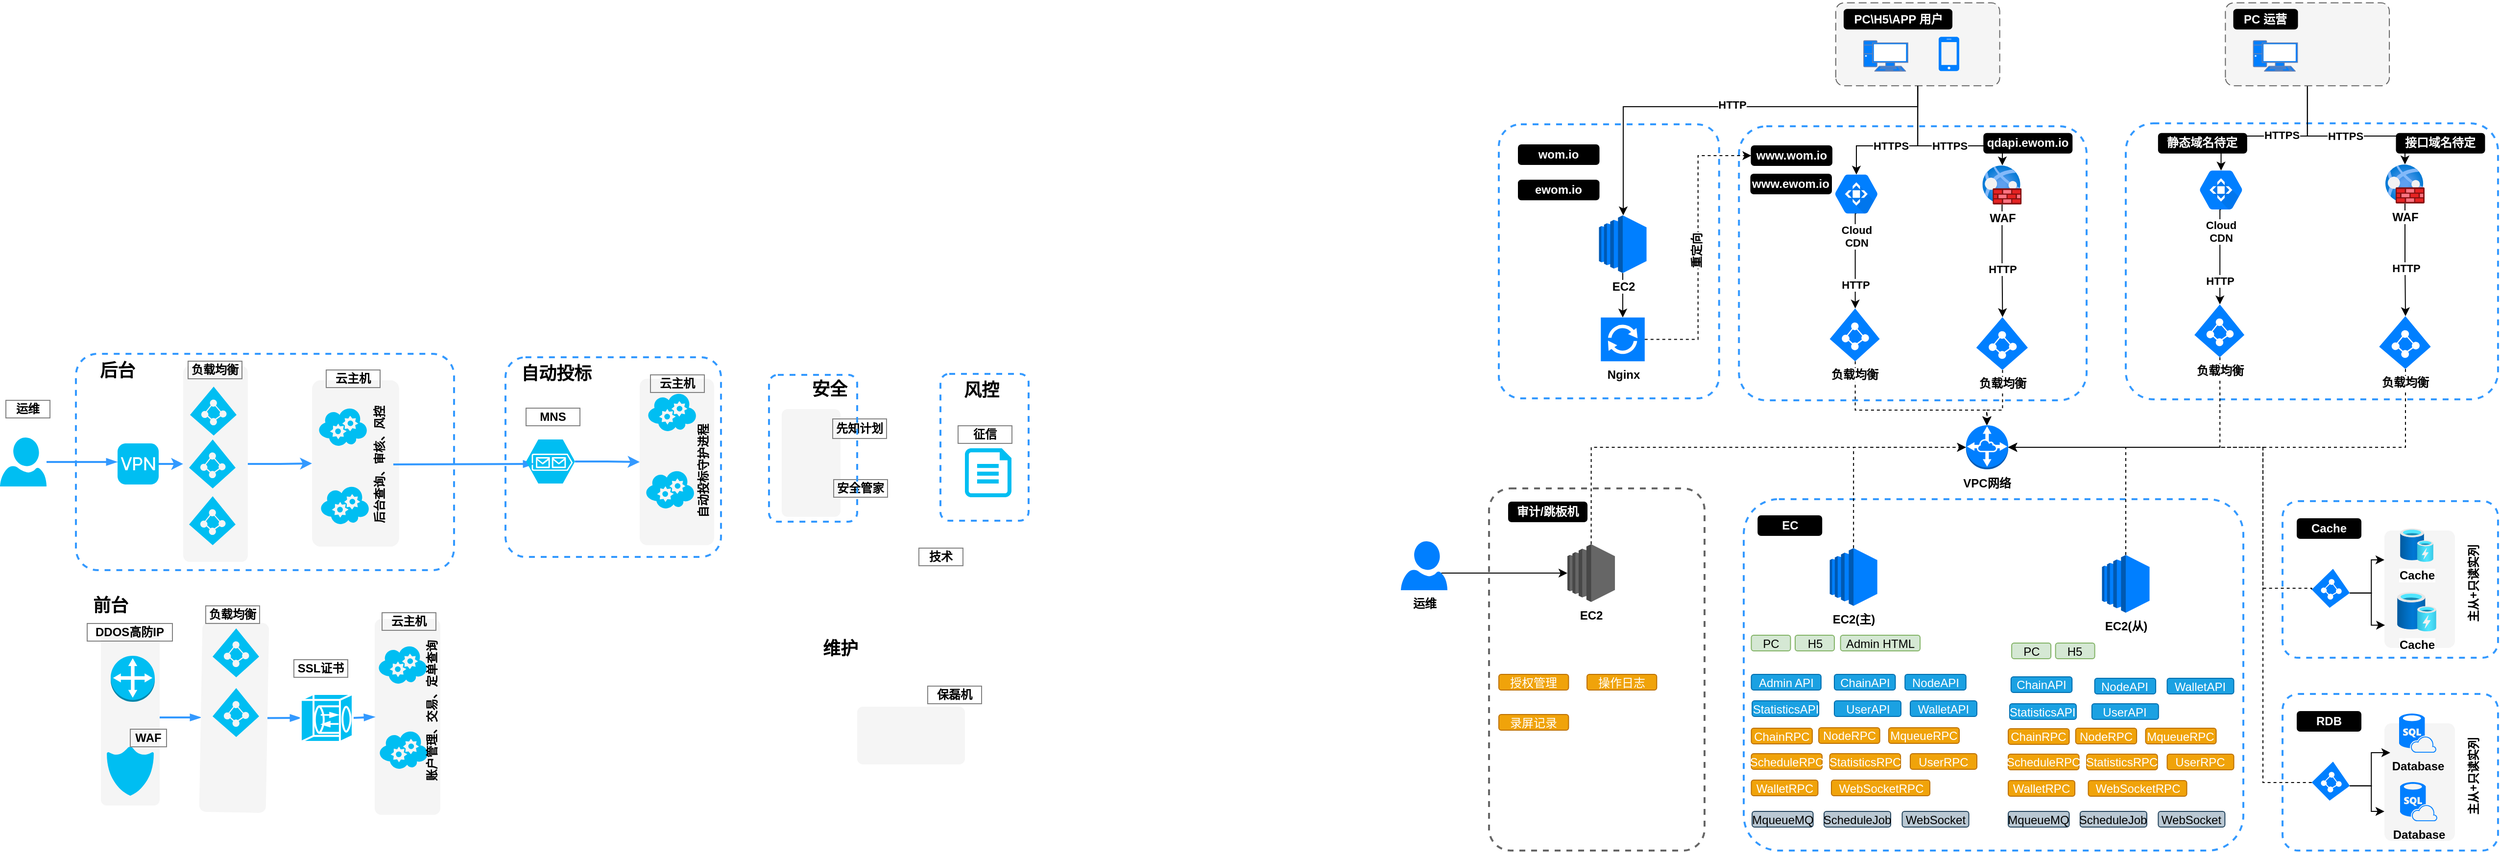<mxfile version="17.4.6" type="github">
  <diagram name="Page-1" id="bfe91b75-5d2c-26a0-9c1d-138518896778">
    <mxGraphModel dx="3629" dy="1196" grid="1" gridSize="10" guides="1" tooltips="1" connect="1" arrows="1" fold="1" page="0" pageScale="1" pageWidth="1100" pageHeight="850" background="none" math="0" shadow="0">
      <root>
        <mxCell id="0" />
        <mxCell id="1" parent="0" />
        <mxCell id="LizpNqH5XbW1a9Z3ppsu-58" value="" style="rounded=1;arcSize=10;dashed=1;strokeColor=#3399FF;fillColor=none;strokeWidth=2;" vertex="1" parent="1">
          <mxGeometry x="120" y="38" width="224.87" height="280" as="geometry" />
        </mxCell>
        <mxCell id="JEiJStZFtpuKIrxnZZQP-1" value="" style="rounded=1;arcSize=10;dashed=1;strokeColor=#3399FF;fillColor=none;strokeWidth=2;" parent="1" vertex="1">
          <mxGeometry x="365.13" y="40" width="354.87" height="280" as="geometry" />
        </mxCell>
        <mxCell id="LizpNqH5XbW1a9Z3ppsu-34" value="" style="rounded=1;arcSize=10;dashed=1;strokeColor=#3399FF;fillColor=none;strokeWidth=2;fontStyle=1;labelBackgroundColor=default;" vertex="1" parent="1">
          <mxGeometry x="760" y="37" width="380" height="282" as="geometry" />
        </mxCell>
        <mxCell id="LizpNqH5XbW1a9Z3ppsu-51" style="edgeStyle=orthogonalEdgeStyle;rounded=0;orthogonalLoop=1;jettySize=auto;html=1;entryX=0.5;entryY=0.16;entryDx=0;entryDy=0;entryPerimeter=0;fontColor=#FFFFFF;" edge="1" parent="1" source="LizpNqH5XbW1a9Z3ppsu-41" target="LizpNqH5XbW1a9Z3ppsu-50">
          <mxGeometry relative="1" as="geometry">
            <Array as="points">
              <mxPoint x="945" y="50" />
              <mxPoint x="857" y="50" />
            </Array>
          </mxGeometry>
        </mxCell>
        <mxCell id="LizpNqH5XbW1a9Z3ppsu-53" value="HTTPS" style="edgeLabel;html=1;align=center;verticalAlign=middle;resizable=0;points=[];fontColor=#000000;fontStyle=1" vertex="1" connectable="0" parent="LizpNqH5XbW1a9Z3ppsu-51">
          <mxGeometry x="-0.105" y="-1" relative="1" as="geometry">
            <mxPoint as="offset" />
          </mxGeometry>
        </mxCell>
        <mxCell id="LizpNqH5XbW1a9Z3ppsu-52" value="HTTPS" style="edgeStyle=orthogonalEdgeStyle;rounded=0;orthogonalLoop=1;jettySize=auto;html=1;exitX=0;exitY=0.5;exitDx=0;exitDy=0;fontColor=#000000;fontStyle=1" edge="1" parent="1" source="LizpNqH5XbW1a9Z3ppsu-41" target="LizpNqH5XbW1a9Z3ppsu-39">
          <mxGeometry relative="1" as="geometry">
            <Array as="points">
              <mxPoint x="945" y="50" />
              <mxPoint x="1045" y="50" />
            </Array>
          </mxGeometry>
        </mxCell>
        <mxCell id="LizpNqH5XbW1a9Z3ppsu-41" value="" style="rounded=1;arcSize=10;dashed=1;strokeColor=#666666;fillColor=#f5f5f5;dashPattern=8 4;strokeWidth=1;rotation=-90;" vertex="1" parent="1">
          <mxGeometry x="903" y="-127.38" width="84.75" height="167.38" as="geometry" />
        </mxCell>
        <mxCell id="JEiJStZFtpuKIrxnZZQP-120" value="" style="rounded=1;arcSize=10;dashed=1;strokeColor=#3399FF;fillColor=none;strokeWidth=2;" parent="1" vertex="1">
          <mxGeometry x="370" y="421" width="510" height="359" as="geometry" />
        </mxCell>
        <mxCell id="JEiJStZFtpuKIrxnZZQP-115" style="edgeStyle=orthogonalEdgeStyle;rounded=0;orthogonalLoop=1;jettySize=auto;html=1;entryX=0.51;entryY=0;entryDx=0;entryDy=0;entryPerimeter=0;fontColor=#000000;" parent="1" source="JEiJStZFtpuKIrxnZZQP-105" target="JEiJStZFtpuKIrxnZZQP-114" edge="1">
          <mxGeometry relative="1" as="geometry" />
        </mxCell>
        <mxCell id="JEiJStZFtpuKIrxnZZQP-117" value="HTTP" style="edgeLabel;html=1;align=center;verticalAlign=middle;resizable=0;points=[];fontColor=#000000;fontStyle=1" parent="JEiJStZFtpuKIrxnZZQP-115" vertex="1" connectable="0">
          <mxGeometry x="0.147" relative="1" as="geometry">
            <mxPoint as="offset" />
          </mxGeometry>
        </mxCell>
        <mxCell id="JEiJStZFtpuKIrxnZZQP-143" style="edgeStyle=orthogonalEdgeStyle;rounded=0;orthogonalLoop=1;jettySize=auto;html=1;exitX=0;exitY=0.5;exitDx=0;exitDy=0;fontColor=#000000;" parent="1" source="JEiJStZFtpuKIrxnZZQP-14" target="JEiJStZFtpuKIrxnZZQP-105" edge="1">
          <mxGeometry relative="1" as="geometry">
            <Array as="points">
              <mxPoint x="548" y="60" />
              <mxPoint x="634" y="60" />
            </Array>
          </mxGeometry>
        </mxCell>
        <mxCell id="JEiJStZFtpuKIrxnZZQP-144" value="HTTPS" style="edgeLabel;html=1;align=center;verticalAlign=middle;resizable=0;points=[];fontColor=#000000;fontStyle=1" parent="JEiJStZFtpuKIrxnZZQP-143" vertex="1" connectable="0">
          <mxGeometry x="0.449" y="-2" relative="1" as="geometry">
            <mxPoint x="-28" y="-2" as="offset" />
          </mxGeometry>
        </mxCell>
        <mxCell id="LizpNqH5XbW1a9Z3ppsu-64" style="edgeStyle=orthogonalEdgeStyle;rounded=0;orthogonalLoop=1;jettySize=auto;html=1;exitX=0;exitY=0.5;exitDx=0;exitDy=0;fontColor=#000000;" edge="1" parent="1" source="JEiJStZFtpuKIrxnZZQP-14" target="LizpNqH5XbW1a9Z3ppsu-61">
          <mxGeometry relative="1" as="geometry">
            <Array as="points">
              <mxPoint x="548" y="20" />
              <mxPoint x="247" y="20" />
            </Array>
          </mxGeometry>
        </mxCell>
        <mxCell id="LizpNqH5XbW1a9Z3ppsu-71" value="HTTP" style="edgeLabel;html=1;align=center;verticalAlign=middle;resizable=0;points=[];fontColor=#000000;fontStyle=1" vertex="1" connectable="0" parent="LizpNqH5XbW1a9Z3ppsu-64">
          <mxGeometry x="-0.025" y="-2" relative="1" as="geometry">
            <mxPoint as="offset" />
          </mxGeometry>
        </mxCell>
        <mxCell id="JEiJStZFtpuKIrxnZZQP-14" value="" style="rounded=1;arcSize=10;dashed=1;strokeColor=#666666;fillColor=#f5f5f5;dashPattern=8 4;strokeWidth=1;rotation=-90;" parent="1" vertex="1">
          <mxGeometry x="505.25" y="-127.38" width="84.75" height="167.38" as="geometry" />
        </mxCell>
        <mxCell id="JEiJStZFtpuKIrxnZZQP-2" value="" style="rounded=1;arcSize=10;dashed=1;strokeColor=none;fillColor=#f5f5f5;dashPattern=8 4;strokeWidth=2;rotation=0;" parent="1" vertex="1">
          <mxGeometry x="-535" y="633" width="110" height="59" as="geometry" />
        </mxCell>
        <mxCell id="JEiJStZFtpuKIrxnZZQP-3" value="" style="rounded=1;arcSize=10;dashed=1;strokeColor=#3399FF;fillColor=none;strokeWidth=2;" parent="1" vertex="1">
          <mxGeometry x="920" y="423" width="220" height="160" as="geometry" />
        </mxCell>
        <mxCell id="JEiJStZFtpuKIrxnZZQP-4" value="" style="rounded=1;arcSize=10;dashed=1;strokeColor=#3399FF;fillColor=none;strokeWidth=2;rotation=-90;" parent="1" vertex="1">
          <mxGeometry x="-1250" y="190" width="221" height="386" as="geometry" />
        </mxCell>
        <mxCell id="JEiJStZFtpuKIrxnZZQP-5" value="" style="rounded=1;arcSize=10;dashed=1;strokeColor=#3399FF;fillColor=none;strokeWidth=2;" parent="1" vertex="1">
          <mxGeometry x="-450" y="293" width="90" height="150" as="geometry" />
        </mxCell>
        <mxCell id="JEiJStZFtpuKIrxnZZQP-6" value="" style="rounded=1;arcSize=10;dashed=1;strokeColor=#3399FF;fillColor=none;strokeWidth=2;" parent="1" vertex="1">
          <mxGeometry x="-894" y="276" width="220" height="204" as="geometry" />
        </mxCell>
        <mxCell id="JEiJStZFtpuKIrxnZZQP-103" value="HTTPS" style="edgeStyle=orthogonalEdgeStyle;rounded=0;orthogonalLoop=1;jettySize=auto;html=1;exitX=0;exitY=0.5;exitDx=0;exitDy=0;entryX=0.5;entryY=0.16;entryDx=0;entryDy=0;entryPerimeter=0;fontColor=#000000;fontStyle=1" parent="1" source="JEiJStZFtpuKIrxnZZQP-14" target="JEiJStZFtpuKIrxnZZQP-102" edge="1">
          <mxGeometry x="0.16" relative="1" as="geometry">
            <Array as="points">
              <mxPoint x="548" y="60" />
              <mxPoint x="485" y="60" />
            </Array>
            <mxPoint as="offset" />
          </mxGeometry>
        </mxCell>
        <mxCell id="JEiJStZFtpuKIrxnZZQP-15" value="" style="rounded=1;arcSize=10;dashed=1;strokeColor=none;fillColor=#f5f5f5;dashPattern=8 4;strokeWidth=2;" parent="1" vertex="1">
          <mxGeometry x="-612" y="329" width="60" height="110" as="geometry" />
        </mxCell>
        <mxCell id="JEiJStZFtpuKIrxnZZQP-16" style="edgeStyle=orthogonalEdgeStyle;rounded=0;html=1;exitX=0.5;exitY=1;entryX=0.5;entryY=0;jettySize=auto;orthogonalLoop=1;strokeColor=#3399FF;strokeWidth=2;" parent="1" source="JEiJStZFtpuKIrxnZZQP-17" target="JEiJStZFtpuKIrxnZZQP-18" edge="1">
          <mxGeometry relative="1" as="geometry" />
        </mxCell>
        <mxCell id="JEiJStZFtpuKIrxnZZQP-17" value="" style="rounded=1;arcSize=10;dashed=1;strokeColor=none;fillColor=#f5f5f5;dashPattern=8 4;strokeWidth=2;rotation=-90;" parent="1" vertex="1">
          <mxGeometry x="-1290" y="352" width="200" height="66" as="geometry" />
        </mxCell>
        <mxCell id="JEiJStZFtpuKIrxnZZQP-18" value="" style="rounded=1;arcSize=10;dashed=1;strokeColor=none;fillColor=#f5f5f5;dashPattern=8 4;strokeWidth=2;rotation=-90;" parent="1" vertex="1">
          <mxGeometry x="-1132" y="340" width="170" height="89" as="geometry" />
        </mxCell>
        <mxCell id="JEiJStZFtpuKIrxnZZQP-19" value="" style="rounded=1;arcSize=10;dashed=1;strokeColor=none;fillColor=#f5f5f5;dashPattern=8 4;strokeWidth=2;rotation=-90;" parent="1" vertex="1">
          <mxGeometry x="-804" y="345" width="170" height="76" as="geometry" />
        </mxCell>
        <mxCell id="JEiJStZFtpuKIrxnZZQP-20" value="" style="rounded=1;arcSize=10;dashed=1;strokeColor=none;fillColor=#f5f5f5;dashPattern=8 4;strokeWidth=2;rotation=-90;" parent="1" vertex="1">
          <mxGeometry x="1000" y="477" width="120" height="72" as="geometry" />
        </mxCell>
        <mxCell id="JEiJStZFtpuKIrxnZZQP-21" value="" style="rounded=1;arcSize=10;dashed=1;strokeColor=none;fillColor=#f5f5f5;dashPattern=8 4;strokeWidth=2;rotation=-90;" parent="1" vertex="1">
          <mxGeometry x="-1094" y="610" width="200" height="67" as="geometry" />
        </mxCell>
        <mxCell id="JEiJStZFtpuKIrxnZZQP-22" style="edgeStyle=none;rounded=0;html=1;exitX=0.5;exitY=1;startArrow=none;startFill=0;endArrow=blockThin;endFill=1;jettySize=auto;orthogonalLoop=1;strokeColor=#3399FF;strokeWidth=2;fontColor=#00BEF2;" parent="1" source="JEiJStZFtpuKIrxnZZQP-23" target="JEiJStZFtpuKIrxnZZQP-25" edge="1">
          <mxGeometry relative="1" as="geometry" />
        </mxCell>
        <mxCell id="JEiJStZFtpuKIrxnZZQP-23" value="" style="rounded=1;arcSize=10;dashed=1;strokeColor=none;fillColor=#f5f5f5;dashPattern=8 4;strokeWidth=2;rotation=-90;" parent="1" vertex="1">
          <mxGeometry x="-1367" y="614" width="180" height="60" as="geometry" />
        </mxCell>
        <mxCell id="JEiJStZFtpuKIrxnZZQP-24" style="edgeStyle=none;rounded=0;html=1;exitX=0.5;exitY=1;entryX=0;entryY=0.5;entryPerimeter=0;startArrow=none;startFill=0;endArrow=blockThin;endFill=1;jettySize=auto;orthogonalLoop=1;strokeColor=#3399FF;strokeWidth=2;fontColor=#00BEF2;" parent="1" source="JEiJStZFtpuKIrxnZZQP-25" target="JEiJStZFtpuKIrxnZZQP-76" edge="1">
          <mxGeometry relative="1" as="geometry" />
        </mxCell>
        <mxCell id="JEiJStZFtpuKIrxnZZQP-25" value="" style="rounded=1;arcSize=10;dashed=1;strokeColor=none;fillColor=#f5f5f5;dashPattern=8 4;strokeWidth=2;rotation=-89;" parent="1" vertex="1">
          <mxGeometry x="-1268" y="610" width="194" height="68" as="geometry" />
        </mxCell>
        <mxCell id="JEiJStZFtpuKIrxnZZQP-158" style="edgeStyle=orthogonalEdgeStyle;rounded=0;orthogonalLoop=1;jettySize=auto;html=1;exitX=0.87;exitY=0.65;exitDx=0;exitDy=0;exitPerimeter=0;fontColor=#000000;" parent="1" source="JEiJStZFtpuKIrxnZZQP-27" target="JEiJStZFtpuKIrxnZZQP-157" edge="1">
          <mxGeometry relative="1" as="geometry" />
        </mxCell>
        <mxCell id="JEiJStZFtpuKIrxnZZQP-27" value="运维" style="verticalLabelPosition=bottom;html=1;verticalAlign=top;strokeColor=none;fillColor=#007FFF;shape=mxgraph.azure.user;fontStyle=1" parent="1" vertex="1">
          <mxGeometry x="20" y="464" width="47.5" height="50" as="geometry" />
        </mxCell>
        <mxCell id="JEiJStZFtpuKIrxnZZQP-28" value="" style="verticalLabelPosition=bottom;html=1;verticalAlign=top;strokeColor=none;fillColor=#00BEF2;shape=mxgraph.azure.azure_active_directory;" parent="1" vertex="1">
          <mxGeometry x="-1217" y="418" width="47.5" height="50" as="geometry" />
        </mxCell>
        <mxCell id="JEiJStZFtpuKIrxnZZQP-29" value="" style="verticalLabelPosition=bottom;html=1;verticalAlign=top;strokeColor=none;fillColor=#00BEF2;shape=mxgraph.azure.azure_active_directory;" parent="1" vertex="1">
          <mxGeometry x="-1216" y="306" width="47.5" height="50" as="geometry" />
        </mxCell>
        <mxCell id="JEiJStZFtpuKIrxnZZQP-30" value="" style="verticalLabelPosition=bottom;html=1;verticalAlign=top;strokeColor=none;fillColor=#00BEF2;shape=mxgraph.azure.azure_active_directory;" parent="1" vertex="1">
          <mxGeometry x="-1217" y="360" width="47.5" height="50" as="geometry" />
        </mxCell>
        <mxCell id="JEiJStZFtpuKIrxnZZQP-31" value="" style="verticalLabelPosition=bottom;html=1;verticalAlign=top;strokeColor=none;fillColor=#00BEF2;shape=mxgraph.azure.cloud_service;" parent="1" vertex="1">
          <mxGeometry x="-1024" y="570" width="50" height="40" as="geometry" />
        </mxCell>
        <mxCell id="JEiJStZFtpuKIrxnZZQP-32" value="" style="verticalLabelPosition=bottom;html=1;verticalAlign=top;strokeColor=none;fillColor=#00BEF2;shape=mxgraph.azure.cloud_service;" parent="1" vertex="1">
          <mxGeometry x="-1023" y="657" width="50" height="40" as="geometry" />
        </mxCell>
        <mxCell id="JEiJStZFtpuKIrxnZZQP-33" style="edgeStyle=none;rounded=0;html=1;exitX=0.5;exitY=1;entryX=0.16;entryY=0.556;entryPerimeter=0;startArrow=none;startFill=0;endArrow=blockThin;endFill=1;jettySize=auto;orthogonalLoop=1;strokeColor=#3399FF;strokeWidth=2;fontColor=#00BEF2;" parent="1" source="JEiJStZFtpuKIrxnZZQP-35" target="JEiJStZFtpuKIrxnZZQP-43" edge="1">
          <mxGeometry relative="1" as="geometry" />
        </mxCell>
        <mxCell id="JEiJStZFtpuKIrxnZZQP-35" value="&lt;b&gt;后台查询、审核、风控&lt;/b&gt;" style="text;html=1;strokeColor=none;fillColor=none;align=center;verticalAlign=middle;whiteSpace=wrap;rounded=0;rotation=-90;" parent="1" vertex="1">
          <mxGeometry x="-1091" y="371" width="136" height="29" as="geometry" />
        </mxCell>
        <mxCell id="JEiJStZFtpuKIrxnZZQP-36" value="" style="endArrow=none;dashed=1;html=1;strokeColor=#3399FF;strokeWidth=2;edgeStyle=orthogonalEdgeStyle;" parent="1" edge="1">
          <mxGeometry width="50" height="50" relative="1" as="geometry">
            <mxPoint x="-1137" y="590" as="sourcePoint" />
            <mxPoint x="-1137" y="590" as="targetPoint" />
          </mxGeometry>
        </mxCell>
        <mxCell id="JEiJStZFtpuKIrxnZZQP-37" value="&lt;b&gt;&lt;font style=&quot;font-size: 18px&quot;&gt;后台&lt;/font&gt;&lt;/b&gt;" style="text;html=1;strokeColor=none;fillColor=none;align=center;verticalAlign=middle;whiteSpace=wrap;rounded=0;rotation=0;" parent="1" vertex="1">
          <mxGeometry x="-1310" y="280" width="40" height="20" as="geometry" />
        </mxCell>
        <mxCell id="JEiJStZFtpuKIrxnZZQP-38" value="&lt;b&gt;负载均衡&lt;/b&gt;" style="rounded=0;whiteSpace=wrap;html=1;strokeColor=#828282;fillColor=none;" parent="1" vertex="1">
          <mxGeometry x="-1218" y="280" width="55" height="18" as="geometry" />
        </mxCell>
        <mxCell id="JEiJStZFtpuKIrxnZZQP-39" value="&lt;b&gt;云主机&lt;/b&gt;" style="rounded=0;whiteSpace=wrap;html=1;strokeColor=#828282;fillColor=none;" parent="1" vertex="1">
          <mxGeometry x="-1077" y="289" width="55" height="18" as="geometry" />
        </mxCell>
        <mxCell id="JEiJStZFtpuKIrxnZZQP-40" value="&lt;b&gt;运维&lt;/b&gt;" style="rounded=0;whiteSpace=wrap;html=1;strokeColor=#828282;fillColor=none;" parent="1" vertex="1">
          <mxGeometry x="-1404" y="320" width="45" height="18" as="geometry" />
        </mxCell>
        <mxCell id="JEiJStZFtpuKIrxnZZQP-41" value="&lt;b&gt;&lt;font style=&quot;font-size: 18px&quot;&gt;自动投标&lt;/font&gt;&lt;/b&gt;" style="text;html=1;strokeColor=none;fillColor=none;align=center;verticalAlign=middle;whiteSpace=wrap;rounded=0;" parent="1" vertex="1">
          <mxGeometry x="-887" y="283" width="90" height="20" as="geometry" />
        </mxCell>
        <mxCell id="JEiJStZFtpuKIrxnZZQP-42" style="edgeStyle=orthogonalEdgeStyle;rounded=0;html=1;entryX=0.5;entryY=0;jettySize=auto;orthogonalLoop=1;strokeColor=#3399FF;strokeWidth=2;" parent="1" source="JEiJStZFtpuKIrxnZZQP-43" target="JEiJStZFtpuKIrxnZZQP-19" edge="1">
          <mxGeometry relative="1" as="geometry" />
        </mxCell>
        <mxCell id="JEiJStZFtpuKIrxnZZQP-43" value="" style="verticalLabelPosition=bottom;html=1;verticalAlign=top;strokeColor=none;fillColor=#00BEF2;shape=mxgraph.azure.storage_queue;" parent="1" vertex="1">
          <mxGeometry x="-873" y="360" width="50" height="45" as="geometry" />
        </mxCell>
        <mxCell id="JEiJStZFtpuKIrxnZZQP-44" value="&lt;b&gt;MNS&lt;/b&gt;" style="rounded=0;whiteSpace=wrap;html=1;strokeColor=#828282;fillColor=none;" parent="1" vertex="1">
          <mxGeometry x="-873" y="328" width="55" height="18" as="geometry" />
        </mxCell>
        <mxCell id="JEiJStZFtpuKIrxnZZQP-45" value="" style="verticalLabelPosition=bottom;html=1;verticalAlign=top;strokeColor=none;fillColor=#00BEF2;shape=mxgraph.azure.cloud_service;" parent="1" vertex="1">
          <mxGeometry x="-751" y="391" width="50" height="40" as="geometry" />
        </mxCell>
        <mxCell id="JEiJStZFtpuKIrxnZZQP-46" value="" style="verticalLabelPosition=bottom;html=1;verticalAlign=top;strokeColor=none;fillColor=#00BEF2;shape=mxgraph.azure.cloud_service;" parent="1" vertex="1">
          <mxGeometry x="-749" y="312" width="50" height="40" as="geometry" />
        </mxCell>
        <mxCell id="JEiJStZFtpuKIrxnZZQP-47" value="&lt;b&gt;云主机&lt;/b&gt;" style="rounded=0;whiteSpace=wrap;html=1;strokeColor=#828282;fillColor=none;" parent="1" vertex="1">
          <mxGeometry x="-746" y="294" width="55" height="18" as="geometry" />
        </mxCell>
        <mxCell id="JEiJStZFtpuKIrxnZZQP-48" value="" style="verticalLabelPosition=bottom;html=1;verticalAlign=top;strokeColor=none;fillColor=#00BEF2;shape=mxgraph.azure.file;" parent="1" vertex="1">
          <mxGeometry x="-425" y="369" width="47.5" height="50" as="geometry" />
        </mxCell>
        <mxCell id="JEiJStZFtpuKIrxnZZQP-49" value="&lt;b&gt;征信&lt;/b&gt;" style="rounded=0;whiteSpace=wrap;html=1;strokeColor=#828282;fillColor=none;" parent="1" vertex="1">
          <mxGeometry x="-432" y="346" width="55" height="18" as="geometry" />
        </mxCell>
        <mxCell id="JEiJStZFtpuKIrxnZZQP-53" value="&lt;b&gt;自动投标守护进程&lt;/b&gt;" style="text;html=1;strokeColor=none;fillColor=none;align=center;verticalAlign=middle;whiteSpace=wrap;rounded=0;rotation=-90;" parent="1" vertex="1">
          <mxGeometry x="-760" y="382" width="136" height="20" as="geometry" />
        </mxCell>
        <mxCell id="JEiJStZFtpuKIrxnZZQP-59" value="&lt;b&gt;主从+只读实列&lt;/b&gt;" style="text;html=1;strokeColor=none;fillColor=none;align=center;verticalAlign=middle;whiteSpace=wrap;rounded=0;rotation=-90;" parent="1" vertex="1">
          <mxGeometry x="1060" y="497" width="110" height="20" as="geometry" />
        </mxCell>
        <mxCell id="JEiJStZFtpuKIrxnZZQP-60" value="&lt;b&gt;&lt;font style=&quot;font-size: 18px&quot;&gt;风控&lt;/font&gt;&lt;/b&gt;" style="text;html=1;strokeColor=none;fillColor=none;align=center;verticalAlign=middle;whiteSpace=wrap;rounded=0;" parent="1" vertex="1">
          <mxGeometry x="-453" y="300" width="90" height="20" as="geometry" />
        </mxCell>
        <mxCell id="JEiJStZFtpuKIrxnZZQP-61" value="" style="shape=image;html=1;verticalAlign=top;verticalLabelPosition=bottom;labelBackgroundColor=#ffffff;imageAspect=0;aspect=fixed;image=https://cdn4.iconfinder.com/data/icons/for-your-interface-free-samples/128/Umbrella-128.png;strokeColor=#828282;fillColor=#00BEF2;" parent="1" vertex="1">
          <mxGeometry x="-604" y="330" width="48" height="48" as="geometry" />
        </mxCell>
        <mxCell id="JEiJStZFtpuKIrxnZZQP-62" value="" style="shape=image;html=1;verticalAlign=top;verticalLabelPosition=bottom;labelBackgroundColor=#ffffff;imageAspect=0;aspect=fixed;image=https://cdn1.iconfinder.com/data/icons/unique-round-blue/93/lock-128.png;strokeColor=#828282;fillColor=#00BEF2;" parent="1" vertex="1">
          <mxGeometry x="-600" y="394" width="40" height="40" as="geometry" />
        </mxCell>
        <mxCell id="JEiJStZFtpuKIrxnZZQP-63" value="&lt;span style=&quot;font-size: 18px&quot;&gt;&lt;b&gt;安全&lt;/b&gt;&lt;/span&gt;" style="text;html=1;strokeColor=none;fillColor=none;align=center;verticalAlign=middle;whiteSpace=wrap;rounded=0;" parent="1" vertex="1">
          <mxGeometry x="-608" y="299" width="90" height="20" as="geometry" />
        </mxCell>
        <mxCell id="JEiJStZFtpuKIrxnZZQP-64" value="&lt;b&gt;先知计划&lt;/b&gt;" style="rounded=0;whiteSpace=wrap;html=1;strokeColor=#828282;fillColor=none;" parent="1" vertex="1">
          <mxGeometry x="-560" y="339" width="55" height="20" as="geometry" />
        </mxCell>
        <mxCell id="JEiJStZFtpuKIrxnZZQP-65" value="&lt;b&gt;安全管家&lt;/b&gt;" style="rounded=0;whiteSpace=wrap;html=1;strokeColor=#828282;fillColor=none;" parent="1" vertex="1">
          <mxGeometry x="-559" y="401" width="55" height="18" as="geometry" />
        </mxCell>
        <mxCell id="JEiJStZFtpuKIrxnZZQP-66" style="edgeStyle=orthogonalEdgeStyle;rounded=0;html=1;exitX=0.5;exitY=1;entryX=0.5;entryY=1;jettySize=auto;orthogonalLoop=1;strokeColor=#3399FF;strokeWidth=2;" parent="1" source="JEiJStZFtpuKIrxnZZQP-64" target="JEiJStZFtpuKIrxnZZQP-64" edge="1">
          <mxGeometry relative="1" as="geometry" />
        </mxCell>
        <mxCell id="JEiJStZFtpuKIrxnZZQP-67" value="" style="verticalLabelPosition=bottom;html=1;verticalAlign=top;strokeColor=none;fillColor=#00BEF2;shape=mxgraph.azure.cloud_service;" parent="1" vertex="1">
          <mxGeometry x="-1083" y="407" width="50" height="40" as="geometry" />
        </mxCell>
        <mxCell id="JEiJStZFtpuKIrxnZZQP-68" value="" style="verticalLabelPosition=bottom;html=1;verticalAlign=top;strokeColor=none;fillColor=#00BEF2;shape=mxgraph.azure.cloud_service;" parent="1" vertex="1">
          <mxGeometry x="-1085" y="327" width="50" height="40" as="geometry" />
        </mxCell>
        <mxCell id="JEiJStZFtpuKIrxnZZQP-69" value="&lt;b&gt;账户管理、交易、定单查询&lt;/b&gt;" style="text;html=1;strokeColor=none;fillColor=none;align=center;verticalAlign=middle;whiteSpace=wrap;rounded=0;rotation=-90;" parent="1" vertex="1">
          <mxGeometry x="-1044" y="627" width="150" height="20" as="geometry" />
        </mxCell>
        <mxCell id="JEiJStZFtpuKIrxnZZQP-70" value="&lt;b&gt;云主机&lt;/b&gt;" style="rounded=0;whiteSpace=wrap;html=1;strokeColor=#828282;fillColor=none;" parent="1" vertex="1">
          <mxGeometry x="-1020" y="537" width="55" height="18" as="geometry" />
        </mxCell>
        <mxCell id="JEiJStZFtpuKIrxnZZQP-71" value="" style="verticalLabelPosition=bottom;html=1;verticalAlign=top;strokeColor=none;fillColor=#00BEF2;shape=mxgraph.azure.azure_active_directory;" parent="1" vertex="1">
          <mxGeometry x="-1193" y="553" width="47.5" height="50" as="geometry" />
        </mxCell>
        <mxCell id="JEiJStZFtpuKIrxnZZQP-72" value="" style="verticalLabelPosition=bottom;html=1;verticalAlign=top;strokeColor=none;fillColor=#00BEF2;shape=mxgraph.azure.azure_active_directory;" parent="1" vertex="1">
          <mxGeometry x="-1193" y="614" width="47.5" height="50" as="geometry" />
        </mxCell>
        <mxCell id="JEiJStZFtpuKIrxnZZQP-171" style="edgeStyle=orthogonalEdgeStyle;rounded=0;orthogonalLoop=1;jettySize=auto;html=1;exitX=0.51;exitY=1;exitDx=0;exitDy=0;exitPerimeter=0;dashed=1;fontColor=#FFFFFF;" parent="1" source="JEiJStZFtpuKIrxnZZQP-73" target="JEiJStZFtpuKIrxnZZQP-146" edge="1">
          <mxGeometry relative="1" as="geometry">
            <Array as="points">
              <mxPoint x="484" y="330" />
              <mxPoint x="618" y="330" />
            </Array>
          </mxGeometry>
        </mxCell>
        <mxCell id="JEiJStZFtpuKIrxnZZQP-73" value="负载均衡" style="verticalLabelPosition=bottom;html=1;verticalAlign=top;strokeColor=none;fillColor=#007FFF;shape=mxgraph.azure.azure_active_directory;rotation=0;labelBackgroundColor=default;fontStyle=1" parent="1" vertex="1">
          <mxGeometry x="457.82" y="226.14" width="51" height="54" as="geometry" />
        </mxCell>
        <mxCell id="JEiJStZFtpuKIrxnZZQP-74" value="&lt;b&gt;负载均衡&lt;/b&gt;" style="rounded=0;whiteSpace=wrap;html=1;strokeColor=#828282;fillColor=none;" parent="1" vertex="1">
          <mxGeometry x="-1200" y="530" width="55" height="18" as="geometry" />
        </mxCell>
        <mxCell id="JEiJStZFtpuKIrxnZZQP-75" style="edgeStyle=none;rounded=0;html=1;exitX=1;exitY=0.5;exitPerimeter=0;entryX=0.5;entryY=0;startArrow=none;startFill=0;endArrow=blockThin;endFill=1;jettySize=auto;orthogonalLoop=1;strokeColor=#3399FF;strokeWidth=2;fontColor=#00BEF2;" parent="1" source="JEiJStZFtpuKIrxnZZQP-76" target="JEiJStZFtpuKIrxnZZQP-21" edge="1">
          <mxGeometry relative="1" as="geometry" />
        </mxCell>
        <mxCell id="JEiJStZFtpuKIrxnZZQP-76" value="" style="shape=mxgraph.cisco.misc.ssl_terminator;html=1;dashed=0;fillColor=#00BEF2;strokeColor=#ffffff;strokeWidth=2;verticalLabelPosition=bottom;verticalAlign=top" parent="1" vertex="1">
          <mxGeometry x="-1103" y="620" width="53" height="49" as="geometry" />
        </mxCell>
        <mxCell id="JEiJStZFtpuKIrxnZZQP-77" value="&lt;b&gt;SSL证书&lt;/b&gt;" style="rounded=0;whiteSpace=wrap;html=1;strokeColor=#828282;fillColor=none;" parent="1" vertex="1">
          <mxGeometry x="-1110" y="585" width="55" height="18" as="geometry" />
        </mxCell>
        <mxCell id="JEiJStZFtpuKIrxnZZQP-78" value="" style="shadow=0;dashed=0;html=1;strokeColor=none;shape=mxgraph.mscae.intune.protection;fillColor=#00BEF2;" parent="1" vertex="1">
          <mxGeometry x="-1301" y="674" width="48" height="50" as="geometry" />
        </mxCell>
        <mxCell id="JEiJStZFtpuKIrxnZZQP-79" value="" style="dashed=0;html=1;shape=mxgraph.aws3.customer_gateway;fillColor=#00BEF2;gradientColor=none;strokeColor=#828282;" parent="1" vertex="1">
          <mxGeometry x="-1297" y="581" width="45" height="47" as="geometry" />
        </mxCell>
        <mxCell id="JEiJStZFtpuKIrxnZZQP-80" value="&lt;b&gt;DDOS高防IP&lt;/b&gt;" style="rounded=0;whiteSpace=wrap;html=1;strokeColor=#828282;fillColor=none;" parent="1" vertex="1">
          <mxGeometry x="-1321" y="548" width="87" height="18" as="geometry" />
        </mxCell>
        <mxCell id="JEiJStZFtpuKIrxnZZQP-81" style="edgeStyle=orthogonalEdgeStyle;rounded=0;html=1;exitX=0.25;exitY=0;entryX=0.25;entryY=0;jettySize=auto;orthogonalLoop=1;strokeColor=#3399FF;strokeWidth=2;" parent="1" source="JEiJStZFtpuKIrxnZZQP-80" target="JEiJStZFtpuKIrxnZZQP-80" edge="1">
          <mxGeometry relative="1" as="geometry" />
        </mxCell>
        <mxCell id="JEiJStZFtpuKIrxnZZQP-82" value="&lt;b&gt;WAF&lt;/b&gt;" style="rounded=0;whiteSpace=wrap;html=1;strokeColor=#828282;fillColor=none;" parent="1" vertex="1">
          <mxGeometry x="-1277" y="656" width="37" height="18" as="geometry" />
        </mxCell>
        <mxCell id="JEiJStZFtpuKIrxnZZQP-83" style="edgeStyle=orthogonalEdgeStyle;rounded=0;html=1;entryX=0.5;entryY=0;jettySize=auto;orthogonalLoop=1;strokeColor=#3399FF;strokeWidth=2;" parent="1" source="JEiJStZFtpuKIrxnZZQP-84" target="JEiJStZFtpuKIrxnZZQP-17" edge="1">
          <mxGeometry relative="1" as="geometry" />
        </mxCell>
        <mxCell id="JEiJStZFtpuKIrxnZZQP-84" value="" style="html=1;strokeWidth=1;shadow=0;dashed=0;shape=mxgraph.ios7.misc.vpn;fillColor=#00BEF2;strokeColor=none;buttonText=;strokeColor2=#222222;fontColor=#222222;fontSize=8;verticalLabelPosition=bottom;verticalAlign=top;align=center;" parent="1" vertex="1">
          <mxGeometry x="-1290" y="364" width="42" height="42" as="geometry" />
        </mxCell>
        <mxCell id="JEiJStZFtpuKIrxnZZQP-85" value="" style="fontColor=#0066CC;verticalAlign=top;verticalLabelPosition=bottom;labelPosition=center;align=center;html=1;fillColor=#007FFF;strokeColor=#6881B3;gradientColor=none;gradientDirection=north;strokeWidth=2;shape=mxgraph.networks.pc;" parent="1" vertex="1">
          <mxGeometry x="492.5" y="-47.38" width="45" height="31" as="geometry" />
        </mxCell>
        <mxCell id="JEiJStZFtpuKIrxnZZQP-86" value="" style="shadow=0;dashed=0;html=1;strokeColor=none;fillColor=#007FFF;labelPosition=center;verticalLabelPosition=bottom;verticalAlign=top;shape=mxgraph.office.devices.cell_phone_iphone_proportional;" parent="1" vertex="1">
          <mxGeometry x="569" y="-51.38" width="21" height="35" as="geometry" />
        </mxCell>
        <mxCell id="JEiJStZFtpuKIrxnZZQP-88" value="&lt;b&gt;PC\H5\APP 用户&lt;/b&gt;" style="text;html=1;strokeColor=default;fillColor=#000000;align=center;verticalAlign=middle;whiteSpace=wrap;rounded=1;rotation=0;labelBackgroundColor=none;fontColor=#FFFFFF;shadow=0;labelBorderColor=none;" parent="1" vertex="1">
          <mxGeometry x="472.5" y="-79.38" width="110" height="20" as="geometry" />
        </mxCell>
        <mxCell id="JEiJStZFtpuKIrxnZZQP-89" value="&lt;b&gt;&lt;font style=&quot;font-size: 18px&quot;&gt;维护&lt;/font&gt;&lt;/b&gt;" style="text;html=1;strokeColor=none;fillColor=none;align=center;verticalAlign=middle;whiteSpace=wrap;rounded=0;" parent="1" vertex="1">
          <mxGeometry x="-580" y="564" width="56" height="20" as="geometry" />
        </mxCell>
        <mxCell id="JEiJStZFtpuKIrxnZZQP-90" value="" style="shape=image;html=1;verticalAlign=top;verticalLabelPosition=bottom;labelBackgroundColor=#ffffff;imageAspect=0;aspect=fixed;image=https://cdn4.iconfinder.com/data/icons/48-bubbles/48/24.TV-128.png;strokeColor=#CCCCCC;fillColor=#00BEF2;fontColor=#00BEF2;" parent="1" vertex="1">
          <mxGeometry x="-510" y="635" width="56" height="56" as="geometry" />
        </mxCell>
        <mxCell id="JEiJStZFtpuKIrxnZZQP-91" value="&lt;b&gt;保磊机&lt;/b&gt;" style="rounded=0;whiteSpace=wrap;html=1;strokeColor=#828282;fillColor=none;" parent="1" vertex="1">
          <mxGeometry x="-463" y="612" width="55" height="18" as="geometry" />
        </mxCell>
        <mxCell id="JEiJStZFtpuKIrxnZZQP-92" style="edgeStyle=none;rounded=0;html=1;exitX=1;exitY=0.5;endArrow=none;endFill=0;jettySize=auto;orthogonalLoop=1;strokeColor=#3399FF;strokeWidth=2;fontColor=#00BEF2;" parent="1" source="JEiJStZFtpuKIrxnZZQP-4" target="JEiJStZFtpuKIrxnZZQP-4" edge="1">
          <mxGeometry relative="1" as="geometry" />
        </mxCell>
        <mxCell id="JEiJStZFtpuKIrxnZZQP-93" value="&lt;b&gt;&lt;font style=&quot;font-size: 18px&quot;&gt;前台&lt;/font&gt;&lt;/b&gt;" style="text;html=1;strokeColor=none;fillColor=none;align=center;verticalAlign=middle;whiteSpace=wrap;rounded=0;" parent="1" vertex="1">
          <mxGeometry x="-1317" y="520" width="40" height="20" as="geometry" />
        </mxCell>
        <mxCell id="JEiJStZFtpuKIrxnZZQP-94" value="" style="rounded=1;arcSize=10;dashed=1;strokeColor=#3399FF;fillColor=none;strokeWidth=2;" parent="1" vertex="1">
          <mxGeometry x="-625" y="294" width="90" height="150" as="geometry" />
        </mxCell>
        <mxCell id="JEiJStZFtpuKIrxnZZQP-95" style="edgeStyle=none;rounded=0;html=1;exitX=0.75;exitY=0;startArrow=blockThin;startFill=1;endArrow=blockThin;endFill=1;jettySize=auto;orthogonalLoop=1;strokeColor=#3399FF;strokeWidth=2;fontColor=#00BEF2;" parent="1" source="JEiJStZFtpuKIrxnZZQP-88" target="JEiJStZFtpuKIrxnZZQP-88" edge="1">
          <mxGeometry relative="1" as="geometry" />
        </mxCell>
        <mxCell id="JEiJStZFtpuKIrxnZZQP-96" style="edgeStyle=none;rounded=0;html=1;entryX=-0.012;entryY=0.452;entryPerimeter=0;startArrow=none;startFill=0;endArrow=blockThin;endFill=1;jettySize=auto;orthogonalLoop=1;strokeColor=#3399FF;strokeWidth=2;fontColor=#00BEF2;" parent="1" source="JEiJStZFtpuKIrxnZZQP-97" target="JEiJStZFtpuKIrxnZZQP-84" edge="1">
          <mxGeometry relative="1" as="geometry" />
        </mxCell>
        <mxCell id="JEiJStZFtpuKIrxnZZQP-97" value="" style="verticalLabelPosition=bottom;html=1;verticalAlign=top;strokeColor=none;fillColor=#00BEF2;shape=mxgraph.azure.user;" parent="1" vertex="1">
          <mxGeometry x="-1410" y="358" width="47.5" height="50" as="geometry" />
        </mxCell>
        <mxCell id="JEiJStZFtpuKIrxnZZQP-98" value="&lt;b&gt;技术&lt;/b&gt;" style="rounded=0;whiteSpace=wrap;html=1;strokeColor=#828282;fillColor=none;" parent="1" vertex="1">
          <mxGeometry x="-472" y="471" width="45" height="18" as="geometry" />
        </mxCell>
        <mxCell id="JEiJStZFtpuKIrxnZZQP-101" value="&lt;b&gt;www.wom.io&lt;/b&gt;" style="text;html=1;strokeColor=default;fillColor=#000000;align=center;verticalAlign=middle;whiteSpace=wrap;rounded=1;rotation=0;labelBackgroundColor=none;fontColor=#FFFFFF;shadow=0;labelBorderColor=none;" parent="1" vertex="1">
          <mxGeometry x="377.75" y="60" width="82.25" height="20" as="geometry" />
        </mxCell>
        <mxCell id="JEiJStZFtpuKIrxnZZQP-107" value="HTTP" style="edgeStyle=orthogonalEdgeStyle;rounded=0;orthogonalLoop=1;jettySize=auto;html=1;exitX=0.5;exitY=0.84;exitDx=0;exitDy=0;exitPerimeter=0;entryX=0.51;entryY=0;entryDx=0;entryDy=0;entryPerimeter=0;fontColor=#000000;fontStyle=1" parent="1" source="JEiJStZFtpuKIrxnZZQP-102" target="JEiJStZFtpuKIrxnZZQP-73" edge="1">
          <mxGeometry x="0.505" relative="1" as="geometry">
            <Array as="points">
              <mxPoint x="485" y="129" />
            </Array>
            <mxPoint as="offset" />
          </mxGeometry>
        </mxCell>
        <mxCell id="JEiJStZFtpuKIrxnZZQP-102" value="&lt;font color=&quot;#000000&quot;&gt;Cloud&lt;br&gt;CDN&lt;/font&gt;" style="sketch=0;html=1;fillColor=#007FFF;strokeColor=none;verticalAlign=top;labelPosition=center;verticalLabelPosition=bottom;align=center;spacingTop=-6;fontSize=11;fontStyle=1;fontColor=#999999;shape=mxgraph.gcp2.hexIcon;prIcon=cloud_cdn;rounded=1;shadow=0;labelBackgroundColor=default;labelBorderColor=none;" parent="1" vertex="1">
          <mxGeometry x="452" y="80" width="66" height="58.5" as="geometry" />
        </mxCell>
        <mxCell id="JEiJStZFtpuKIrxnZZQP-113" value="&lt;b&gt;qdapi.ewom.io&lt;/b&gt;" style="text;html=1;strokeColor=default;fillColor=#000000;align=center;verticalAlign=middle;whiteSpace=wrap;rounded=1;rotation=0;labelBackgroundColor=none;fontColor=#FFFFFF;shadow=0;labelBorderColor=none;" parent="1" vertex="1">
          <mxGeometry x="615.13" y="47.38" width="90" height="20" as="geometry" />
        </mxCell>
        <mxCell id="JEiJStZFtpuKIrxnZZQP-172" style="edgeStyle=orthogonalEdgeStyle;rounded=0;orthogonalLoop=1;jettySize=auto;html=1;exitX=0.51;exitY=1;exitDx=0;exitDy=0;exitPerimeter=0;entryX=0.5;entryY=0;entryDx=0;entryDy=0;entryPerimeter=0;dashed=1;fontColor=#FFFFFF;" parent="1" source="JEiJStZFtpuKIrxnZZQP-114" target="JEiJStZFtpuKIrxnZZQP-146" edge="1">
          <mxGeometry relative="1" as="geometry">
            <Array as="points">
              <mxPoint x="634" y="330" />
              <mxPoint x="618" y="330" />
            </Array>
          </mxGeometry>
        </mxCell>
        <mxCell id="JEiJStZFtpuKIrxnZZQP-114" value="负载均衡" style="verticalLabelPosition=bottom;html=1;verticalAlign=top;strokeColor=none;fillColor=#007FFF;shape=mxgraph.azure.azure_active_directory;rotation=0;labelBackgroundColor=default;fontStyle=1" parent="1" vertex="1">
          <mxGeometry x="607.35" y="235" width="52.65" height="54" as="geometry" />
        </mxCell>
        <mxCell id="JEiJStZFtpuKIrxnZZQP-105" value="&lt;b&gt;WAF&lt;/b&gt;" style="aspect=fixed;html=1;points=[];align=center;image;fontSize=12;image=img/lib/azure2/networking/Web_Application_Firewall_Policies_WAF.svg;rounded=1;shadow=0;labelBackgroundColor=default;labelBorderColor=none;fontColor=#000000;strokeColor=#666666;strokeWidth=1;fillColor=#007FFF;" parent="1" vertex="1">
          <mxGeometry x="613.68" y="80" width="40" height="40" as="geometry" />
        </mxCell>
        <mxCell id="JEiJStZFtpuKIrxnZZQP-121" value="&lt;b&gt;EC&lt;/b&gt;" style="text;html=1;strokeColor=default;fillColor=#000000;align=center;verticalAlign=middle;whiteSpace=wrap;rounded=1;rotation=0;labelBackgroundColor=none;fontColor=#FFFFFF;shadow=0;labelBorderColor=none;" parent="1" vertex="1">
          <mxGeometry x="384.62" y="438" width="65" height="20" as="geometry" />
        </mxCell>
        <mxCell id="JEiJStZFtpuKIrxnZZQP-122" value="&lt;b&gt;Cache&lt;/b&gt;" style="text;html=1;strokeColor=default;fillColor=#000000;align=center;verticalAlign=middle;whiteSpace=wrap;rounded=1;rotation=0;labelBackgroundColor=none;fontColor=#FFFFFF;shadow=0;labelBorderColor=none;" parent="1" vertex="1">
          <mxGeometry x="935" y="441" width="65" height="20" as="geometry" />
        </mxCell>
        <mxCell id="JEiJStZFtpuKIrxnZZQP-139" style="edgeStyle=orthogonalEdgeStyle;rounded=0;orthogonalLoop=1;jettySize=auto;html=1;exitX=1;exitY=0.58;exitDx=0;exitDy=0;exitPerimeter=0;entryX=0.75;entryY=0;entryDx=0;entryDy=0;fontColor=#000000;" parent="1" source="JEiJStZFtpuKIrxnZZQP-125" target="JEiJStZFtpuKIrxnZZQP-20" edge="1">
          <mxGeometry relative="1" as="geometry" />
        </mxCell>
        <mxCell id="JEiJStZFtpuKIrxnZZQP-140" style="edgeStyle=orthogonalEdgeStyle;rounded=0;orthogonalLoop=1;jettySize=auto;html=1;exitX=1;exitY=0.58;exitDx=0;exitDy=0;exitPerimeter=0;entryX=0.194;entryY=0.009;entryDx=0;entryDy=0;entryPerimeter=0;fontColor=#000000;" parent="1" source="JEiJStZFtpuKIrxnZZQP-125" target="JEiJStZFtpuKIrxnZZQP-20" edge="1">
          <mxGeometry relative="1" as="geometry" />
        </mxCell>
        <mxCell id="JEiJStZFtpuKIrxnZZQP-175" style="edgeStyle=orthogonalEdgeStyle;rounded=0;orthogonalLoop=1;jettySize=auto;html=1;exitX=0;exitY=0.58;exitDx=0;exitDy=0;exitPerimeter=0;entryX=1;entryY=0.5;entryDx=0;entryDy=0;entryPerimeter=0;dashed=1;fontColor=#FFFFFF;" parent="1" source="JEiJStZFtpuKIrxnZZQP-125" target="JEiJStZFtpuKIrxnZZQP-146" edge="1">
          <mxGeometry relative="1" as="geometry">
            <Array as="points">
              <mxPoint x="950" y="512" />
              <mxPoint x="900" y="512" />
              <mxPoint x="900" y="368" />
            </Array>
          </mxGeometry>
        </mxCell>
        <mxCell id="JEiJStZFtpuKIrxnZZQP-125" value="" style="verticalLabelPosition=bottom;html=1;verticalAlign=top;strokeColor=none;fillColor=#007FFF;shape=mxgraph.azure.azure_active_directory;rotation=5;" parent="1" vertex="1">
          <mxGeometry x="950" y="492" width="39" height="40" as="geometry" />
        </mxCell>
        <mxCell id="JEiJStZFtpuKIrxnZZQP-126" value="" style="rounded=1;arcSize=10;dashed=1;strokeColor=#3399FF;fillColor=none;strokeWidth=2;" parent="1" vertex="1">
          <mxGeometry x="920" y="620" width="220" height="160" as="geometry" />
        </mxCell>
        <mxCell id="JEiJStZFtpuKIrxnZZQP-127" value="" style="rounded=1;arcSize=10;dashed=1;strokeColor=none;fillColor=#f5f5f5;dashPattern=8 4;strokeWidth=2;rotation=-90;" parent="1" vertex="1">
          <mxGeometry x="1000" y="674" width="120" height="72" as="geometry" />
        </mxCell>
        <mxCell id="JEiJStZFtpuKIrxnZZQP-128" value="&lt;b&gt;Database&lt;/b&gt;" style="verticalLabelPosition=bottom;html=1;verticalAlign=top;strokeColor=none;fillColor=#007FFF;shape=mxgraph.azure.sql_database_sql_azure;" parent="1" vertex="1">
          <mxGeometry x="1040" y="710" width="38" height="40" as="geometry" />
        </mxCell>
        <mxCell id="JEiJStZFtpuKIrxnZZQP-129" value="&lt;b&gt;Database&lt;/b&gt;" style="verticalLabelPosition=bottom;html=1;verticalAlign=top;strokeColor=none;fillColor=#007FFF;shape=mxgraph.azure.sql_database_sql_azure;" parent="1" vertex="1">
          <mxGeometry x="1039" y="640" width="38" height="40" as="geometry" />
        </mxCell>
        <mxCell id="JEiJStZFtpuKIrxnZZQP-130" value="&lt;b&gt;主从+只读实列&lt;/b&gt;" style="text;html=1;strokeColor=none;fillColor=none;align=center;verticalAlign=middle;whiteSpace=wrap;rounded=0;rotation=-90;" parent="1" vertex="1">
          <mxGeometry x="1060" y="694" width="110" height="20" as="geometry" />
        </mxCell>
        <mxCell id="JEiJStZFtpuKIrxnZZQP-131" value="&lt;b&gt;RDB&lt;/b&gt;" style="text;html=1;strokeColor=default;fillColor=#000000;align=center;verticalAlign=middle;whiteSpace=wrap;rounded=1;rotation=0;labelBackgroundColor=none;fontColor=#FFFFFF;shadow=0;labelBorderColor=none;" parent="1" vertex="1">
          <mxGeometry x="935" y="638" width="65" height="20" as="geometry" />
        </mxCell>
        <mxCell id="JEiJStZFtpuKIrxnZZQP-137" style="edgeStyle=orthogonalEdgeStyle;rounded=0;orthogonalLoop=1;jettySize=auto;html=1;exitX=1;exitY=0.58;exitDx=0;exitDy=0;exitPerimeter=0;entryX=0.75;entryY=0.083;entryDx=0;entryDy=0;entryPerimeter=0;fontColor=#000000;" parent="1" source="JEiJStZFtpuKIrxnZZQP-132" target="JEiJStZFtpuKIrxnZZQP-127" edge="1">
          <mxGeometry relative="1" as="geometry" />
        </mxCell>
        <mxCell id="JEiJStZFtpuKIrxnZZQP-138" style="edgeStyle=orthogonalEdgeStyle;rounded=0;orthogonalLoop=1;jettySize=auto;html=1;exitX=1;exitY=0.58;exitDx=0;exitDy=0;exitPerimeter=0;entryX=0.25;entryY=0;entryDx=0;entryDy=0;fontColor=#000000;" parent="1" source="JEiJStZFtpuKIrxnZZQP-132" target="JEiJStZFtpuKIrxnZZQP-127" edge="1">
          <mxGeometry relative="1" as="geometry" />
        </mxCell>
        <mxCell id="JEiJStZFtpuKIrxnZZQP-176" style="edgeStyle=orthogonalEdgeStyle;rounded=0;orthogonalLoop=1;jettySize=auto;html=1;exitX=0;exitY=0.58;exitDx=0;exitDy=0;exitPerimeter=0;entryX=1;entryY=0.5;entryDx=0;entryDy=0;entryPerimeter=0;dashed=1;fontColor=#FFFFFF;" parent="1" source="JEiJStZFtpuKIrxnZZQP-132" target="JEiJStZFtpuKIrxnZZQP-146" edge="1">
          <mxGeometry relative="1" as="geometry">
            <Array as="points">
              <mxPoint x="900" y="710" />
              <mxPoint x="900" y="368" />
            </Array>
          </mxGeometry>
        </mxCell>
        <mxCell id="JEiJStZFtpuKIrxnZZQP-132" value="" style="verticalLabelPosition=bottom;html=1;verticalAlign=top;strokeColor=none;fillColor=#007FFF;shape=mxgraph.azure.azure_active_directory;rotation=5;" parent="1" vertex="1">
          <mxGeometry x="950" y="689" width="39" height="40" as="geometry" />
        </mxCell>
        <mxCell id="JEiJStZFtpuKIrxnZZQP-134" value="&lt;b&gt;Cache&lt;/b&gt;" style="aspect=fixed;html=1;points=[];align=center;image;fontSize=12;image=img/lib/azure2/general/Cache.svg;rounded=1;shadow=0;labelBackgroundColor=default;labelBorderColor=none;fontColor=#000000;strokeColor=#666666;strokeWidth=1;fillColor=#007FFF;" parent="1" vertex="1">
          <mxGeometry x="1040" y="451" width="34" height="34" as="geometry" />
        </mxCell>
        <mxCell id="JEiJStZFtpuKIrxnZZQP-136" value="Cache" style="aspect=fixed;html=1;points=[];align=center;image;fontSize=12;image=img/lib/azure2/general/Cache.svg;rounded=1;shadow=0;labelBackgroundColor=default;labelBorderColor=none;fontColor=#000000;strokeColor=#666666;strokeWidth=1;fillColor=#007FFF;fontStyle=1" parent="1" vertex="1">
          <mxGeometry x="1037" y="516" width="40" height="40" as="geometry" />
        </mxCell>
        <mxCell id="JEiJStZFtpuKIrxnZZQP-173" style="edgeStyle=orthogonalEdgeStyle;rounded=0;orthogonalLoop=1;jettySize=auto;html=1;exitX=0.5;exitY=0;exitDx=0;exitDy=0;exitPerimeter=0;entryX=0;entryY=0.5;entryDx=0;entryDy=0;entryPerimeter=0;dashed=1;fontColor=#FFFFFF;" parent="1" source="JEiJStZFtpuKIrxnZZQP-104" target="JEiJStZFtpuKIrxnZZQP-146" edge="1">
          <mxGeometry relative="1" as="geometry" />
        </mxCell>
        <mxCell id="JEiJStZFtpuKIrxnZZQP-104" value="EC2(主)" style="outlineConnect=0;dashed=0;verticalLabelPosition=bottom;verticalAlign=top;align=center;html=1;shape=mxgraph.aws3.ec2;fillColor=#007FFF;gradientColor=none;rounded=1;shadow=0;labelBackgroundColor=default;labelBorderColor=none;fontColor=#000000;strokeColor=#666666;strokeWidth=1;fontStyle=1" parent="1" vertex="1">
          <mxGeometry x="457.82" y="471" width="48.53" height="59" as="geometry" />
        </mxCell>
        <mxCell id="JEiJStZFtpuKIrxnZZQP-174" style="edgeStyle=orthogonalEdgeStyle;rounded=0;orthogonalLoop=1;jettySize=auto;html=1;exitX=0.5;exitY=0;exitDx=0;exitDy=0;exitPerimeter=0;entryX=1;entryY=0.5;entryDx=0;entryDy=0;entryPerimeter=0;dashed=1;fontColor=#FFFFFF;" parent="1" source="JEiJStZFtpuKIrxnZZQP-106" target="JEiJStZFtpuKIrxnZZQP-146" edge="1">
          <mxGeometry relative="1" as="geometry" />
        </mxCell>
        <mxCell id="JEiJStZFtpuKIrxnZZQP-106" value="EC2(从)" style="outlineConnect=0;dashed=0;verticalLabelPosition=bottom;verticalAlign=top;align=center;html=1;shape=mxgraph.aws3.ec2;fillColor=#007FFF;gradientColor=none;rounded=1;shadow=0;labelBackgroundColor=default;labelBorderColor=none;fontColor=#000000;strokeColor=#666666;strokeWidth=1;fontStyle=1" parent="1" vertex="1">
          <mxGeometry x="735.73" y="478" width="48.53" height="59" as="geometry" />
        </mxCell>
        <mxCell id="JEiJStZFtpuKIrxnZZQP-145" value="" style="rounded=1;arcSize=10;dashed=1;strokeColor=#666666;fillColor=none;strokeWidth=2;" parent="1" vertex="1">
          <mxGeometry x="110" y="410" width="220" height="370" as="geometry" />
        </mxCell>
        <mxCell id="JEiJStZFtpuKIrxnZZQP-146" value="VPC网络" style="outlineConnect=0;dashed=0;verticalLabelPosition=bottom;verticalAlign=top;align=center;html=1;shape=mxgraph.aws3.vpc_peering;fillColor=#007FFF;gradientColor=none;rounded=1;shadow=0;labelBackgroundColor=default;labelBorderColor=none;fontColor=#000000;strokeColor=#666666;strokeWidth=1;fontStyle=1" parent="1" vertex="1">
          <mxGeometry x="596.87" y="345.5" width="43.13" height="45" as="geometry" />
        </mxCell>
        <mxCell id="JEiJStZFtpuKIrxnZZQP-156" value="&lt;b&gt;审计/跳板机&lt;/b&gt;" style="text;html=1;strokeColor=default;fillColor=#000000;align=center;verticalAlign=middle;whiteSpace=wrap;rounded=1;rotation=0;labelBackgroundColor=none;fontColor=#FFFFFF;shadow=0;labelBorderColor=none;" parent="1" vertex="1">
          <mxGeometry x="130" y="424" width="80" height="20" as="geometry" />
        </mxCell>
        <mxCell id="JEiJStZFtpuKIrxnZZQP-177" style="edgeStyle=orthogonalEdgeStyle;rounded=0;orthogonalLoop=1;jettySize=auto;html=1;exitX=0.5;exitY=0;exitDx=0;exitDy=0;exitPerimeter=0;entryX=0;entryY=0.5;entryDx=0;entryDy=0;entryPerimeter=0;dashed=1;fontColor=#FFFFFF;" parent="1" source="JEiJStZFtpuKIrxnZZQP-157" target="JEiJStZFtpuKIrxnZZQP-146" edge="1">
          <mxGeometry relative="1" as="geometry" />
        </mxCell>
        <mxCell id="JEiJStZFtpuKIrxnZZQP-157" value="EC2" style="outlineConnect=0;dashed=0;verticalLabelPosition=bottom;verticalAlign=top;align=center;html=1;shape=mxgraph.aws3.ec2;fillColor=#666666;gradientColor=none;rounded=1;shadow=0;labelBackgroundColor=default;labelBorderColor=none;fontColor=#000000;strokeColor=#666666;strokeWidth=1;fontStyle=1" parent="1" vertex="1">
          <mxGeometry x="190" y="467" width="48.53" height="59" as="geometry" />
        </mxCell>
        <mxCell id="JEiJStZFtpuKIrxnZZQP-162" value="PC" style="text;html=1;strokeColor=#82b366;fillColor=#d5e8d4;align=center;verticalAlign=middle;whiteSpace=wrap;rounded=1;shadow=0;labelBackgroundColor=none;labelBorderColor=none;spacingTop=1;" parent="1" vertex="1">
          <mxGeometry x="377.75" y="560" width="40" height="16" as="geometry" />
        </mxCell>
        <mxCell id="JEiJStZFtpuKIrxnZZQP-164" value="H5" style="text;html=1;strokeColor=#82b366;fillColor=#d5e8d4;align=center;verticalAlign=middle;whiteSpace=wrap;rounded=1;shadow=0;labelBackgroundColor=none;labelBorderColor=none;spacingTop=1;" parent="1" vertex="1">
          <mxGeometry x="422.5" y="560" width="40" height="16" as="geometry" />
        </mxCell>
        <mxCell id="JEiJStZFtpuKIrxnZZQP-165" value="Admin HTML" style="text;html=1;strokeColor=#82b366;fillColor=#d5e8d4;align=center;verticalAlign=middle;whiteSpace=wrap;rounded=1;shadow=0;labelBackgroundColor=none;labelBorderColor=none;spacingTop=1;" parent="1" vertex="1">
          <mxGeometry x="468.82" y="560" width="81.18" height="16" as="geometry" />
        </mxCell>
        <mxCell id="JEiJStZFtpuKIrxnZZQP-166" value="Admin API" style="text;html=1;strokeColor=#006EAF;fillColor=#1ba1e2;align=center;verticalAlign=middle;whiteSpace=wrap;rounded=1;shadow=0;labelBackgroundColor=none;labelBorderColor=none;spacingTop=1;fontColor=#ffffff;" parent="1" vertex="1">
          <mxGeometry x="377.75" y="600" width="71.18" height="16" as="geometry" />
        </mxCell>
        <mxCell id="JEiJStZFtpuKIrxnZZQP-167" value="ChainAPI" style="text;html=1;strokeColor=#006EAF;fillColor=#1ba1e2;align=center;verticalAlign=middle;whiteSpace=wrap;rounded=1;shadow=0;labelBackgroundColor=none;labelBorderColor=none;fontColor=#ffffff;spacingTop=1;" parent="1" vertex="1">
          <mxGeometry x="462.5" y="600" width="62.25" height="16" as="geometry" />
        </mxCell>
        <mxCell id="JEiJStZFtpuKIrxnZZQP-168" value="ChainRPC" style="text;html=1;strokeColor=#BD7000;fillColor=#f0a30a;align=center;verticalAlign=middle;whiteSpace=wrap;rounded=1;shadow=0;labelBackgroundColor=none;labelBorderColor=none;fontColor=#FFFFFF;spacingTop=1;" parent="1" vertex="1">
          <mxGeometry x="377.75" y="655" width="62.25" height="16" as="geometry" />
        </mxCell>
        <mxCell id="JEiJStZFtpuKIrxnZZQP-169" value="NodeAPI" style="text;html=1;strokeColor=#006EAF;fillColor=#1ba1e2;align=center;verticalAlign=middle;whiteSpace=wrap;rounded=1;shadow=0;labelBackgroundColor=none;labelBorderColor=none;fontColor=#ffffff;spacingTop=1;" parent="1" vertex="1">
          <mxGeometry x="534.62" y="600" width="62.25" height="16" as="geometry" />
        </mxCell>
        <mxCell id="JEiJStZFtpuKIrxnZZQP-170" value="NodeRPC" style="text;html=1;strokeColor=#BD7000;fillColor=#f0a30a;align=center;verticalAlign=middle;whiteSpace=wrap;rounded=1;shadow=0;labelBackgroundColor=none;labelBorderColor=none;fontColor=#FFFFFF;spacingTop=1;" parent="1" vertex="1">
          <mxGeometry x="446.57" y="654.5" width="62.25" height="16" as="geometry" />
        </mxCell>
        <mxCell id="LizpNqH5XbW1a9Z3ppsu-4" value="MqueueMQ" style="text;html=1;strokeColor=#23445d;fillColor=#bac8d3;align=center;verticalAlign=middle;whiteSpace=wrap;rounded=1;shadow=0;labelBackgroundColor=none;labelBorderColor=none;spacingTop=1;" vertex="1" parent="1">
          <mxGeometry x="378.57" y="740" width="62.25" height="16" as="geometry" />
        </mxCell>
        <mxCell id="LizpNqH5XbW1a9Z3ppsu-5" value="MqueueRPC" style="text;html=1;strokeColor=#BD7000;fillColor=#f0a30a;align=center;verticalAlign=middle;whiteSpace=wrap;rounded=1;shadow=0;labelBackgroundColor=none;labelBorderColor=none;spacingTop=1;fontColor=#FFFFFF;" vertex="1" parent="1">
          <mxGeometry x="518" y="654.5" width="72" height="16" as="geometry" />
        </mxCell>
        <mxCell id="LizpNqH5XbW1a9Z3ppsu-6" value="ScheduleJob" style="text;html=1;strokeColor=#23445d;fillColor=#bac8d3;align=center;verticalAlign=middle;whiteSpace=wrap;rounded=1;shadow=0;labelBackgroundColor=none;labelBorderColor=none;spacingTop=1;" vertex="1" parent="1">
          <mxGeometry x="452" y="740" width="68" height="16" as="geometry" />
        </mxCell>
        <mxCell id="LizpNqH5XbW1a9Z3ppsu-7" value="ScheduleRPC" style="text;html=1;strokeColor=#BD7000;fillColor=#f0a30a;align=center;verticalAlign=middle;whiteSpace=wrap;rounded=1;shadow=0;labelBackgroundColor=none;labelBorderColor=none;spacingTop=1;fontColor=#FFFFFF;" vertex="1" parent="1">
          <mxGeometry x="377.75" y="681" width="72.25" height="16" as="geometry" />
        </mxCell>
        <mxCell id="LizpNqH5XbW1a9Z3ppsu-8" value="&lt;span style=&quot;color: rgb(255 , 255 , 255)&quot;&gt;StatisticsRPC&lt;/span&gt;" style="text;html=1;strokeColor=#BD7000;fillColor=#f0a30a;align=center;verticalAlign=middle;whiteSpace=wrap;rounded=1;shadow=0;labelBackgroundColor=none;labelBorderColor=none;spacingTop=1;fontColor=#000000;" vertex="1" parent="1">
          <mxGeometry x="457.82" y="681" width="72.25" height="16" as="geometry" />
        </mxCell>
        <mxCell id="LizpNqH5XbW1a9Z3ppsu-9" value="StatisticsAPI" style="text;html=1;strokeColor=#006EAF;fillColor=#1ba1e2;align=center;verticalAlign=middle;whiteSpace=wrap;rounded=1;shadow=0;labelBackgroundColor=none;labelBorderColor=none;spacingTop=1;fontColor=#ffffff;" vertex="1" parent="1">
          <mxGeometry x="378.57" y="627" width="68" height="16" as="geometry" />
        </mxCell>
        <mxCell id="LizpNqH5XbW1a9Z3ppsu-10" value="UserAPI" style="text;html=1;strokeColor=#006EAF;fillColor=#1ba1e2;align=center;verticalAlign=middle;whiteSpace=wrap;rounded=1;shadow=0;labelBackgroundColor=none;labelBorderColor=none;spacingTop=1;fontColor=#ffffff;" vertex="1" parent="1">
          <mxGeometry x="462.5" y="627" width="68" height="16" as="geometry" />
        </mxCell>
        <mxCell id="LizpNqH5XbW1a9Z3ppsu-11" value="WalletAPI" style="text;html=1;strokeColor=#006EAF;fillColor=#1ba1e2;align=center;verticalAlign=middle;whiteSpace=wrap;rounded=1;shadow=0;labelBackgroundColor=none;labelBorderColor=none;spacingTop=1;fontColor=#ffffff;" vertex="1" parent="1">
          <mxGeometry x="540" y="627" width="68" height="16" as="geometry" />
        </mxCell>
        <mxCell id="LizpNqH5XbW1a9Z3ppsu-12" value="UserRPC" style="text;html=1;strokeColor=#BD7000;fillColor=#f0a30a;align=center;verticalAlign=middle;whiteSpace=wrap;rounded=1;shadow=0;labelBackgroundColor=none;labelBorderColor=none;spacingTop=1;fontColor=#FFFFFF;" vertex="1" parent="1">
          <mxGeometry x="540" y="681" width="68" height="16" as="geometry" />
        </mxCell>
        <mxCell id="LizpNqH5XbW1a9Z3ppsu-13" value="WalletRPC" style="text;html=1;strokeColor=#BD7000;fillColor=#f0a30a;align=center;verticalAlign=middle;whiteSpace=wrap;rounded=1;shadow=0;labelBackgroundColor=none;labelBorderColor=none;spacingTop=1;fontColor=#FFFFFF;" vertex="1" parent="1">
          <mxGeometry x="377.75" y="708" width="68" height="16" as="geometry" />
        </mxCell>
        <mxCell id="LizpNqH5XbW1a9Z3ppsu-14" value="WebSocketRPC" style="text;html=1;strokeColor=#BD7000;fillColor=#f0a30a;align=center;verticalAlign=middle;whiteSpace=wrap;rounded=1;shadow=0;labelBackgroundColor=none;labelBorderColor=none;spacingTop=1;fontColor=#FFFFFF;" vertex="1" parent="1">
          <mxGeometry x="459.5" y="708" width="100.5" height="16" as="geometry" />
        </mxCell>
        <mxCell id="LizpNqH5XbW1a9Z3ppsu-15" value="WebSocket" style="text;html=1;strokeColor=#23445d;fillColor=#bac8d3;align=center;verticalAlign=middle;whiteSpace=wrap;rounded=1;shadow=0;labelBackgroundColor=none;labelBorderColor=none;spacingTop=1;" vertex="1" parent="1">
          <mxGeometry x="531.75" y="740" width="68" height="16" as="geometry" />
        </mxCell>
        <mxCell id="LizpNqH5XbW1a9Z3ppsu-16" value="MqueueMQ" style="text;html=1;strokeColor=#23445d;fillColor=#bac8d3;align=center;verticalAlign=middle;whiteSpace=wrap;rounded=1;shadow=0;labelBackgroundColor=none;labelBorderColor=none;spacingTop=1;" vertex="1" parent="1">
          <mxGeometry x="640" y="740" width="62.25" height="16" as="geometry" />
        </mxCell>
        <mxCell id="LizpNqH5XbW1a9Z3ppsu-17" value="ScheduleJob" style="text;html=1;strokeColor=#23445d;fillColor=#bac8d3;align=center;verticalAlign=middle;whiteSpace=wrap;rounded=1;shadow=0;labelBackgroundColor=none;labelBorderColor=none;spacingTop=1;" vertex="1" parent="1">
          <mxGeometry x="713.43" y="740" width="68" height="16" as="geometry" />
        </mxCell>
        <mxCell id="LizpNqH5XbW1a9Z3ppsu-18" value="WebSocket" style="text;html=1;strokeColor=#23445d;fillColor=#bac8d3;align=center;verticalAlign=middle;whiteSpace=wrap;rounded=1;shadow=0;labelBackgroundColor=none;labelBorderColor=none;spacingTop=1;" vertex="1" parent="1">
          <mxGeometry x="793.18" y="740" width="68" height="16" as="geometry" />
        </mxCell>
        <mxCell id="LizpNqH5XbW1a9Z3ppsu-19" value="ChainRPC" style="text;html=1;strokeColor=#BD7000;fillColor=#f0a30a;align=center;verticalAlign=middle;whiteSpace=wrap;rounded=1;shadow=0;labelBackgroundColor=none;labelBorderColor=none;fontColor=#FFFFFF;spacingTop=1;" vertex="1" parent="1">
          <mxGeometry x="640" y="655.5" width="62.25" height="16" as="geometry" />
        </mxCell>
        <mxCell id="LizpNqH5XbW1a9Z3ppsu-20" value="NodeRPC" style="text;html=1;strokeColor=#BD7000;fillColor=#f0a30a;align=center;verticalAlign=middle;whiteSpace=wrap;rounded=1;shadow=0;labelBackgroundColor=none;labelBorderColor=none;fontColor=#FFFFFF;spacingTop=1;" vertex="1" parent="1">
          <mxGeometry x="708.82" y="655" width="62.25" height="16" as="geometry" />
        </mxCell>
        <mxCell id="LizpNqH5XbW1a9Z3ppsu-21" value="MqueueRPC" style="text;html=1;strokeColor=#BD7000;fillColor=#f0a30a;align=center;verticalAlign=middle;whiteSpace=wrap;rounded=1;shadow=0;labelBackgroundColor=none;labelBorderColor=none;spacingTop=1;fontColor=#FFFFFF;" vertex="1" parent="1">
          <mxGeometry x="780.25" y="655" width="72" height="16" as="geometry" />
        </mxCell>
        <mxCell id="LizpNqH5XbW1a9Z3ppsu-22" value="ScheduleRPC" style="text;html=1;strokeColor=#BD7000;fillColor=#f0a30a;align=center;verticalAlign=middle;whiteSpace=wrap;rounded=1;shadow=0;labelBackgroundColor=none;labelBorderColor=none;spacingTop=1;fontColor=#FFFFFF;" vertex="1" parent="1">
          <mxGeometry x="640" y="681.5" width="72.25" height="16" as="geometry" />
        </mxCell>
        <mxCell id="LizpNqH5XbW1a9Z3ppsu-23" value="&lt;span style=&quot;color: rgb(255 , 255 , 255)&quot;&gt;StatisticsRPC&lt;/span&gt;" style="text;html=1;strokeColor=#BD7000;fillColor=#f0a30a;align=center;verticalAlign=middle;whiteSpace=wrap;rounded=1;shadow=0;labelBackgroundColor=none;labelBorderColor=none;spacingTop=1;fontColor=#000000;" vertex="1" parent="1">
          <mxGeometry x="720.07" y="681.5" width="72.25" height="16" as="geometry" />
        </mxCell>
        <mxCell id="LizpNqH5XbW1a9Z3ppsu-24" value="UserRPC" style="text;html=1;strokeColor=#BD7000;fillColor=#f0a30a;align=center;verticalAlign=middle;whiteSpace=wrap;rounded=1;shadow=0;labelBackgroundColor=none;labelBorderColor=none;spacingTop=1;fontColor=#FFFFFF;" vertex="1" parent="1">
          <mxGeometry x="802.25" y="681.5" width="68" height="16" as="geometry" />
        </mxCell>
        <mxCell id="LizpNqH5XbW1a9Z3ppsu-25" value="WalletRPC" style="text;html=1;strokeColor=#BD7000;fillColor=#f0a30a;align=center;verticalAlign=middle;whiteSpace=wrap;rounded=1;shadow=0;labelBackgroundColor=none;labelBorderColor=none;spacingTop=1;fontColor=#FFFFFF;" vertex="1" parent="1">
          <mxGeometry x="640" y="708.5" width="68" height="16" as="geometry" />
        </mxCell>
        <mxCell id="LizpNqH5XbW1a9Z3ppsu-26" value="WebSocketRPC" style="text;html=1;strokeColor=#BD7000;fillColor=#f0a30a;align=center;verticalAlign=middle;whiteSpace=wrap;rounded=1;shadow=0;labelBackgroundColor=none;labelBorderColor=none;spacingTop=1;fontColor=#FFFFFF;" vertex="1" parent="1">
          <mxGeometry x="721.75" y="708.5" width="100.5" height="16" as="geometry" />
        </mxCell>
        <mxCell id="LizpNqH5XbW1a9Z3ppsu-27" value="ChainAPI" style="text;html=1;strokeColor=#006EAF;fillColor=#1ba1e2;align=center;verticalAlign=middle;whiteSpace=wrap;rounded=1;shadow=0;labelBackgroundColor=none;labelBorderColor=none;fontColor=#ffffff;spacingTop=1;" vertex="1" parent="1">
          <mxGeometry x="642.88" y="602.5" width="62.25" height="16" as="geometry" />
        </mxCell>
        <mxCell id="LizpNqH5XbW1a9Z3ppsu-28" value="NodeAPI" style="text;html=1;strokeColor=#006EAF;fillColor=#1ba1e2;align=center;verticalAlign=middle;whiteSpace=wrap;rounded=1;shadow=0;labelBackgroundColor=none;labelBorderColor=none;fontColor=#ffffff;spacingTop=1;" vertex="1" parent="1">
          <mxGeometry x="728.29" y="604" width="62.25" height="16" as="geometry" />
        </mxCell>
        <mxCell id="LizpNqH5XbW1a9Z3ppsu-29" value="StatisticsAPI" style="text;html=1;strokeColor=#006EAF;fillColor=#1ba1e2;align=center;verticalAlign=middle;whiteSpace=wrap;rounded=1;shadow=0;labelBackgroundColor=none;labelBorderColor=none;spacingTop=1;fontColor=#ffffff;" vertex="1" parent="1">
          <mxGeometry x="641.48" y="630" width="68" height="16" as="geometry" />
        </mxCell>
        <mxCell id="LizpNqH5XbW1a9Z3ppsu-30" value="UserAPI" style="text;html=1;strokeColor=#006EAF;fillColor=#1ba1e2;align=center;verticalAlign=middle;whiteSpace=wrap;rounded=1;shadow=0;labelBackgroundColor=none;labelBorderColor=none;spacingTop=1;fontColor=#ffffff;" vertex="1" parent="1">
          <mxGeometry x="725.41" y="630" width="68" height="16" as="geometry" />
        </mxCell>
        <mxCell id="LizpNqH5XbW1a9Z3ppsu-31" value="WalletAPI" style="text;html=1;strokeColor=#006EAF;fillColor=#1ba1e2;align=center;verticalAlign=middle;whiteSpace=wrap;rounded=1;shadow=0;labelBackgroundColor=none;labelBorderColor=none;spacingTop=1;fontColor=#ffffff;" vertex="1" parent="1">
          <mxGeometry x="802.25" y="604" width="68" height="16" as="geometry" />
        </mxCell>
        <mxCell id="LizpNqH5XbW1a9Z3ppsu-32" value="PC" style="text;html=1;strokeColor=#82b366;fillColor=#d5e8d4;align=center;verticalAlign=middle;whiteSpace=wrap;rounded=1;shadow=0;labelBackgroundColor=none;labelBorderColor=none;spacingTop=1;" vertex="1" parent="1">
          <mxGeometry x="643.54" y="568" width="40" height="16" as="geometry" />
        </mxCell>
        <mxCell id="LizpNqH5XbW1a9Z3ppsu-33" value="H5" style="text;html=1;strokeColor=#82b366;fillColor=#d5e8d4;align=center;verticalAlign=middle;whiteSpace=wrap;rounded=1;shadow=0;labelBackgroundColor=none;labelBorderColor=none;spacingTop=1;" vertex="1" parent="1">
          <mxGeometry x="688.29" y="568" width="40" height="16" as="geometry" />
        </mxCell>
        <mxCell id="LizpNqH5XbW1a9Z3ppsu-35" style="edgeStyle=orthogonalEdgeStyle;rounded=0;orthogonalLoop=1;jettySize=auto;html=1;entryX=0.51;entryY=0;entryDx=0;entryDy=0;entryPerimeter=0;fontColor=#000000;" edge="1" parent="1" source="LizpNqH5XbW1a9Z3ppsu-39" target="LizpNqH5XbW1a9Z3ppsu-38">
          <mxGeometry relative="1" as="geometry" />
        </mxCell>
        <mxCell id="LizpNqH5XbW1a9Z3ppsu-36" value="HTTP" style="edgeLabel;html=1;align=center;verticalAlign=middle;resizable=0;points=[];fontColor=#000000;fontStyle=1" vertex="1" connectable="0" parent="LizpNqH5XbW1a9Z3ppsu-35">
          <mxGeometry x="0.147" relative="1" as="geometry">
            <mxPoint as="offset" />
          </mxGeometry>
        </mxCell>
        <mxCell id="LizpNqH5XbW1a9Z3ppsu-37" value="&lt;b&gt;接口域名待定&lt;/b&gt;" style="text;html=1;strokeColor=default;fillColor=#000000;align=center;verticalAlign=middle;whiteSpace=wrap;rounded=1;rotation=0;labelBackgroundColor=none;fontColor=#FFFFFF;shadow=0;labelBorderColor=none;" vertex="1" parent="1">
          <mxGeometry x="1036.25" y="47.38" width="90" height="20" as="geometry" />
        </mxCell>
        <mxCell id="LizpNqH5XbW1a9Z3ppsu-46" style="edgeStyle=orthogonalEdgeStyle;rounded=0;orthogonalLoop=1;jettySize=auto;html=1;exitX=0.51;exitY=1;exitDx=0;exitDy=0;exitPerimeter=0;entryX=1;entryY=0.5;entryDx=0;entryDy=0;entryPerimeter=0;fontColor=#FFFFFF;dashed=1;" edge="1" parent="1" source="LizpNqH5XbW1a9Z3ppsu-38" target="JEiJStZFtpuKIrxnZZQP-146">
          <mxGeometry relative="1" as="geometry" />
        </mxCell>
        <mxCell id="LizpNqH5XbW1a9Z3ppsu-38" value="负载均衡" style="verticalLabelPosition=bottom;html=1;verticalAlign=top;strokeColor=none;fillColor=#007FFF;shape=mxgraph.azure.azure_active_directory;rotation=0;labelBackgroundColor=default;fontStyle=1" vertex="1" parent="1">
          <mxGeometry x="1018.67" y="234" width="52.65" height="54" as="geometry" />
        </mxCell>
        <mxCell id="LizpNqH5XbW1a9Z3ppsu-39" value="&lt;b&gt;WAF&lt;/b&gt;" style="aspect=fixed;html=1;points=[];align=center;image;fontSize=12;image=img/lib/azure2/networking/Web_Application_Firewall_Policies_WAF.svg;rounded=1;shadow=0;labelBackgroundColor=default;labelBorderColor=none;fontColor=#000000;strokeColor=#666666;strokeWidth=1;fillColor=#007FFF;" vertex="1" parent="1">
          <mxGeometry x="1025" y="79" width="40" height="40" as="geometry" />
        </mxCell>
        <mxCell id="LizpNqH5XbW1a9Z3ppsu-42" value="" style="fontColor=#0066CC;verticalAlign=top;verticalLabelPosition=bottom;labelPosition=center;align=center;html=1;fillColor=#007FFF;strokeColor=#6881B3;gradientColor=none;gradientDirection=north;strokeWidth=2;shape=mxgraph.networks.pc;" vertex="1" parent="1">
          <mxGeometry x="890.25" y="-47.38" width="45" height="31" as="geometry" />
        </mxCell>
        <mxCell id="LizpNqH5XbW1a9Z3ppsu-44" value="&lt;b&gt;PC 运营&lt;/b&gt;" style="text;html=1;strokeColor=default;fillColor=#000000;align=center;verticalAlign=middle;whiteSpace=wrap;rounded=1;rotation=0;labelBackgroundColor=none;fontColor=#FFFFFF;shadow=0;labelBorderColor=none;" vertex="1" parent="1">
          <mxGeometry x="870.25" y="-79.38" width="65" height="20" as="geometry" />
        </mxCell>
        <mxCell id="LizpNqH5XbW1a9Z3ppsu-45" style="edgeStyle=none;rounded=0;html=1;exitX=0.75;exitY=0;startArrow=blockThin;startFill=1;endArrow=blockThin;endFill=1;jettySize=auto;orthogonalLoop=1;strokeColor=#3399FF;strokeWidth=2;fontColor=#00BEF2;" edge="1" parent="1" source="LizpNqH5XbW1a9Z3ppsu-44" target="LizpNqH5XbW1a9Z3ppsu-44">
          <mxGeometry relative="1" as="geometry" />
        </mxCell>
        <mxCell id="LizpNqH5XbW1a9Z3ppsu-47" value="&lt;b&gt;静态域名待定&lt;/b&gt;" style="text;html=1;strokeColor=default;fillColor=#000000;align=center;verticalAlign=middle;whiteSpace=wrap;rounded=1;rotation=0;labelBackgroundColor=none;fontColor=#FFFFFF;shadow=0;labelBorderColor=none;" vertex="1" parent="1">
          <mxGeometry x="793.41" y="47.38" width="90" height="20" as="geometry" />
        </mxCell>
        <mxCell id="LizpNqH5XbW1a9Z3ppsu-54" style="edgeStyle=orthogonalEdgeStyle;rounded=0;orthogonalLoop=1;jettySize=auto;html=1;exitX=0.51;exitY=1;exitDx=0;exitDy=0;exitPerimeter=0;entryX=1;entryY=0.5;entryDx=0;entryDy=0;entryPerimeter=0;fontColor=#000000;dashed=1;" edge="1" parent="1" source="LizpNqH5XbW1a9Z3ppsu-48" target="JEiJStZFtpuKIrxnZZQP-146">
          <mxGeometry relative="1" as="geometry" />
        </mxCell>
        <mxCell id="LizpNqH5XbW1a9Z3ppsu-48" value="负载均衡" style="verticalLabelPosition=bottom;html=1;verticalAlign=top;strokeColor=none;fillColor=#007FFF;shape=mxgraph.azure.azure_active_directory;rotation=0;labelBackgroundColor=default;fontStyle=1" vertex="1" parent="1">
          <mxGeometry x="830.07" y="222" width="51" height="54" as="geometry" />
        </mxCell>
        <mxCell id="LizpNqH5XbW1a9Z3ppsu-49" value="HTTP" style="edgeStyle=orthogonalEdgeStyle;rounded=0;orthogonalLoop=1;jettySize=auto;html=1;exitX=0.5;exitY=0.84;exitDx=0;exitDy=0;exitPerimeter=0;entryX=0.51;entryY=0;entryDx=0;entryDy=0;entryPerimeter=0;fontColor=#000000;fontStyle=1" edge="1" parent="1" source="LizpNqH5XbW1a9Z3ppsu-50" target="LizpNqH5XbW1a9Z3ppsu-48">
          <mxGeometry x="0.505" relative="1" as="geometry">
            <Array as="points">
              <mxPoint x="857.25" y="124.86" />
            </Array>
            <mxPoint as="offset" />
          </mxGeometry>
        </mxCell>
        <mxCell id="LizpNqH5XbW1a9Z3ppsu-50" value="&lt;font color=&quot;#000000&quot;&gt;Cloud&lt;br&gt;CDN&lt;/font&gt;" style="sketch=0;html=1;fillColor=#007FFF;strokeColor=none;verticalAlign=top;labelPosition=center;verticalLabelPosition=bottom;align=center;spacingTop=-6;fontSize=11;fontStyle=1;fontColor=#999999;shape=mxgraph.gcp2.hexIcon;prIcon=cloud_cdn;rounded=1;shadow=0;labelBackgroundColor=default;labelBorderColor=none;" vertex="1" parent="1">
          <mxGeometry x="824.25" y="75.86" width="66" height="58.5" as="geometry" />
        </mxCell>
        <mxCell id="LizpNqH5XbW1a9Z3ppsu-55" value="&lt;b&gt;www.ewom.io&lt;/b&gt;" style="text;html=1;strokeColor=default;fillColor=#000000;align=center;verticalAlign=middle;whiteSpace=wrap;rounded=1;rotation=0;labelBackgroundColor=none;fontColor=#FFFFFF;shadow=0;labelBorderColor=none;" vertex="1" parent="1">
          <mxGeometry x="377.25" y="89" width="82.25" height="20" as="geometry" />
        </mxCell>
        <mxCell id="LizpNqH5XbW1a9Z3ppsu-59" value="&lt;b&gt;wom.io&lt;/b&gt;" style="text;html=1;strokeColor=default;fillColor=#000000;align=center;verticalAlign=middle;whiteSpace=wrap;rounded=1;rotation=0;labelBackgroundColor=none;fontColor=#FFFFFF;shadow=0;labelBorderColor=none;" vertex="1" parent="1">
          <mxGeometry x="140" y="59" width="82.25" height="20" as="geometry" />
        </mxCell>
        <mxCell id="LizpNqH5XbW1a9Z3ppsu-60" value="&lt;b&gt;ewom.io&lt;/b&gt;" style="text;html=1;strokeColor=default;fillColor=#000000;align=center;verticalAlign=middle;whiteSpace=wrap;rounded=1;rotation=0;labelBackgroundColor=none;fontColor=#FFFFFF;shadow=0;labelBorderColor=none;" vertex="1" parent="1">
          <mxGeometry x="140" y="95.11" width="82.25" height="20" as="geometry" />
        </mxCell>
        <mxCell id="LizpNqH5XbW1a9Z3ppsu-65" style="edgeStyle=orthogonalEdgeStyle;rounded=0;orthogonalLoop=1;jettySize=auto;html=1;exitX=0.5;exitY=1;exitDx=0;exitDy=0;exitPerimeter=0;fontColor=#000000;" edge="1" parent="1" source="LizpNqH5XbW1a9Z3ppsu-61" target="LizpNqH5XbW1a9Z3ppsu-63">
          <mxGeometry relative="1" as="geometry" />
        </mxCell>
        <mxCell id="LizpNqH5XbW1a9Z3ppsu-61" value="EC2" style="outlineConnect=0;dashed=0;verticalLabelPosition=bottom;verticalAlign=top;align=center;html=1;shape=mxgraph.aws3.ec2;fillColor=#007FFF;gradientColor=none;rounded=1;shadow=0;labelBackgroundColor=default;labelBorderColor=none;fontColor=#000000;strokeColor=#666666;strokeWidth=1;fontStyle=1" vertex="1" parent="1">
          <mxGeometry x="222.25" y="131" width="48.53" height="59" as="geometry" />
        </mxCell>
        <mxCell id="LizpNqH5XbW1a9Z3ppsu-70" style="edgeStyle=orthogonalEdgeStyle;rounded=0;orthogonalLoop=1;jettySize=auto;html=1;entryX=0;entryY=0.5;entryDx=0;entryDy=0;dashed=1;fontColor=#000000;" edge="1" parent="1" source="LizpNqH5XbW1a9Z3ppsu-63" target="JEiJStZFtpuKIrxnZZQP-101">
          <mxGeometry relative="1" as="geometry" />
        </mxCell>
        <mxCell id="LizpNqH5XbW1a9Z3ppsu-63" value="Nginx" style="pointerEvents=1;shadow=0;dashed=0;html=1;strokeColor=none;fillColor=#007FFF;labelPosition=center;verticalLabelPosition=bottom;verticalAlign=top;align=center;outlineConnect=0;shape=mxgraph.veeam.2d.proxy;fontColor=#000000;fontStyle=1" vertex="1" parent="1">
          <mxGeometry x="224.12" y="235.34" width="44.8" height="44.8" as="geometry" />
        </mxCell>
        <mxCell id="LizpNqH5XbW1a9Z3ppsu-68" value="&lt;b&gt;重定向&lt;/b&gt;" style="text;html=1;strokeColor=none;fillColor=none;align=center;verticalAlign=middle;whiteSpace=wrap;rounded=0;rotation=-90;labelBackgroundColor=default;" vertex="1" parent="1">
          <mxGeometry x="297.94" y="157.07" width="48.63" height="20" as="geometry" />
        </mxCell>
        <mxCell id="LizpNqH5XbW1a9Z3ppsu-72" value="授权管理" style="text;html=1;strokeColor=#BD7000;fillColor=#f0a30a;align=center;verticalAlign=middle;whiteSpace=wrap;rounded=1;shadow=0;labelBackgroundColor=none;labelBorderColor=none;spacingTop=1;fontColor=#FFFFFF;" vertex="1" parent="1">
          <mxGeometry x="120" y="600" width="71.18" height="16" as="geometry" />
        </mxCell>
        <mxCell id="LizpNqH5XbW1a9Z3ppsu-73" value="操作日志" style="text;html=1;strokeColor=#BD7000;fillColor=#f0a30a;align=center;verticalAlign=middle;whiteSpace=wrap;rounded=1;shadow=0;labelBackgroundColor=none;labelBorderColor=none;spacingTop=1;fontColor=#FFFFFF;" vertex="1" parent="1">
          <mxGeometry x="210" y="600" width="71.18" height="16" as="geometry" />
        </mxCell>
        <mxCell id="LizpNqH5XbW1a9Z3ppsu-74" value="录屏记录" style="text;html=1;strokeColor=#BD7000;fillColor=#f0a30a;align=center;verticalAlign=middle;whiteSpace=wrap;rounded=1;shadow=0;labelBackgroundColor=none;labelBorderColor=none;spacingTop=1;fontColor=#FFFFFF;" vertex="1" parent="1">
          <mxGeometry x="120" y="641" width="71.18" height="16" as="geometry" />
        </mxCell>
      </root>
    </mxGraphModel>
  </diagram>
</mxfile>
